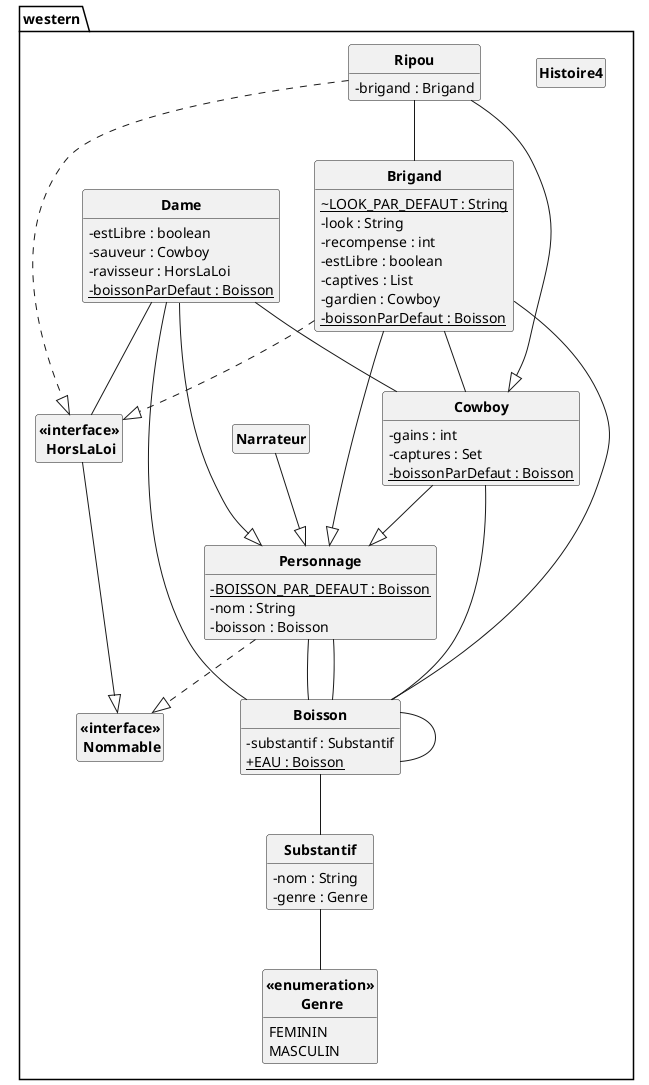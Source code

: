 @startuml

skinparam style strictuml
skinparam classAttributeIconSize 0
skinparam classFontStyle Bold
hide empty members

Package "western" {
class Boisson
{
- substantif : Substantif
+ {static} EAU : Boisson
}

class Brigand
{
~ {static} LOOK_PAR_DEFAUT : String
- look : String
- recompense : int
- estLibre : boolean
- captives : List
- gardien : Cowboy
- {static} boissonParDefaut : Boisson
}

class Cowboy
{
- gains : int
- captures : Set
- {static} boissonParDefaut : Boisson
}

class Dame
{
- estLibre : boolean
- sauveur : Cowboy
- ravisseur : HorsLaLoi
- {static} boissonParDefaut : Boisson
}

class Histoire4
{
}

class Narrateur
{
}

class Personnage
{
- {static} BOISSON_PAR_DEFAUT : Boisson
- nom : String
- boisson : Boisson
}

class Ripou
{
- brigand : Brigand
}

class Substantif
{
- nom : String
- genre : Genre
}

class "<<interface>>\n HorsLaLoi" as HorsLaLoi

class "<<interface>>\n Nommable" as Nommable

class "<<enumeration>>\n Genre" as Genre
{
FEMININ
MASCULIN
}

Boisson -- Substantif
Boisson -- Boisson

Brigand --|> Personnage
Brigand ..|> HorsLaLoi
Brigand -- Cowboy
Brigand -- Boisson

Cowboy --|> Personnage
Cowboy -- Boisson

Dame --|> Personnage
Dame -- Cowboy
Dame -- HorsLaLoi
Dame -- Boisson


Narrateur --|> Personnage

Personnage ..|> Nommable
Personnage -- Boisson
Personnage -- Boisson

Ripou --|> Cowboy
Ripou ..|> HorsLaLoi
Ripou -- Brigand

Substantif -- Genre

HorsLaLoi --|> Nommable


}

@enduml

